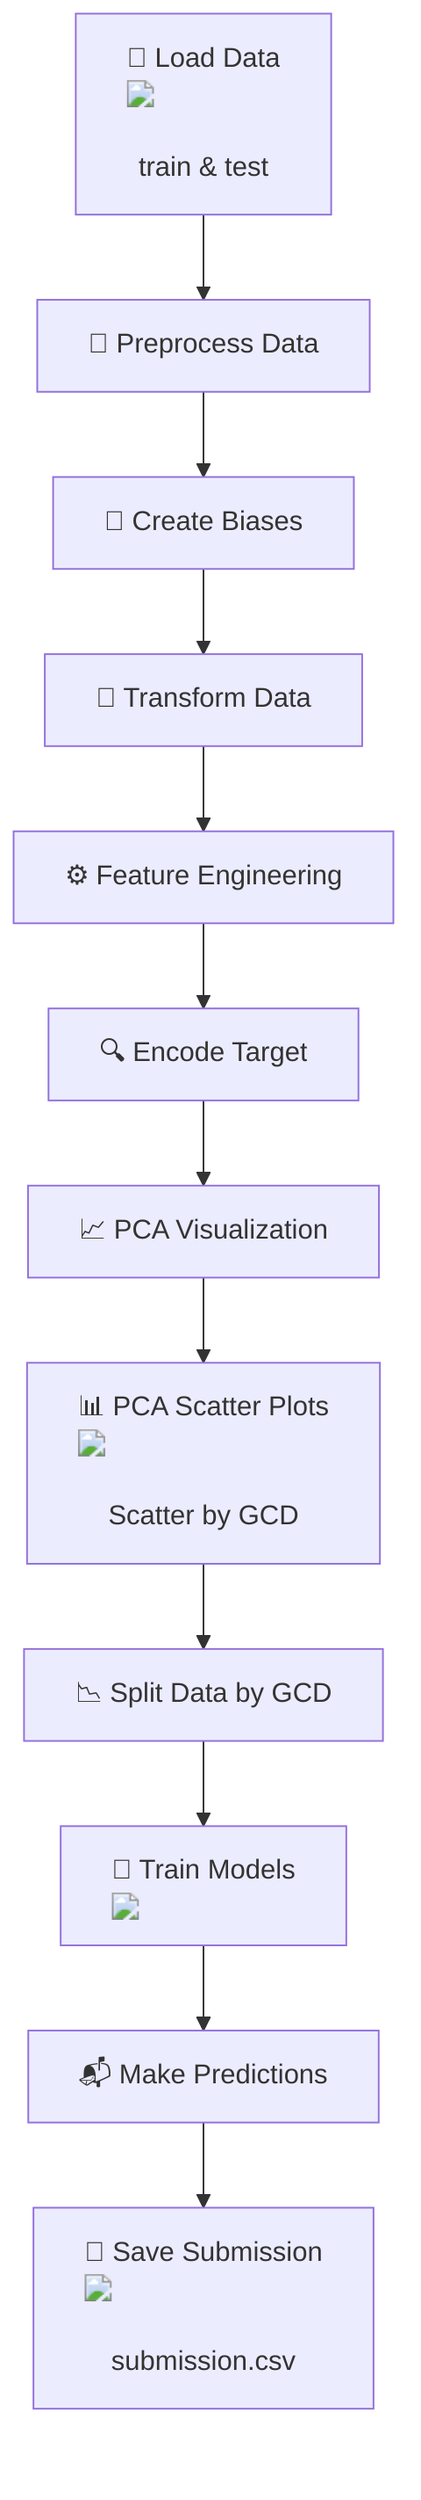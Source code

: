 flowchart TD
    A["📂 Load Data <img src='file.svg' /> <br/> train & test"] --> B["🔄 Preprocess Data"]
    B --> C["🧪 Create Biases"]
    C --> D["🔢 Transform Data"]
    D --> E["⚙️ Feature Engineering"]
    E --> F["🔍 Encode Target"]
    F --> G["📈 PCA Visualization"]
    G --> H["📊  PCA Scatter Plots <img src='scatter_plot_template.svg' /> <br/> Scatter by GCD"]
    H --> I["📉 Split Data by GCD"]
    I --> J["🤖 Train Models <img src='brain.svg' />"]
    J --> K["📬 Make Predictions"]
    K --> L["📄 Save Submission <img src='file.svg' /> <br/> submission.csv"]